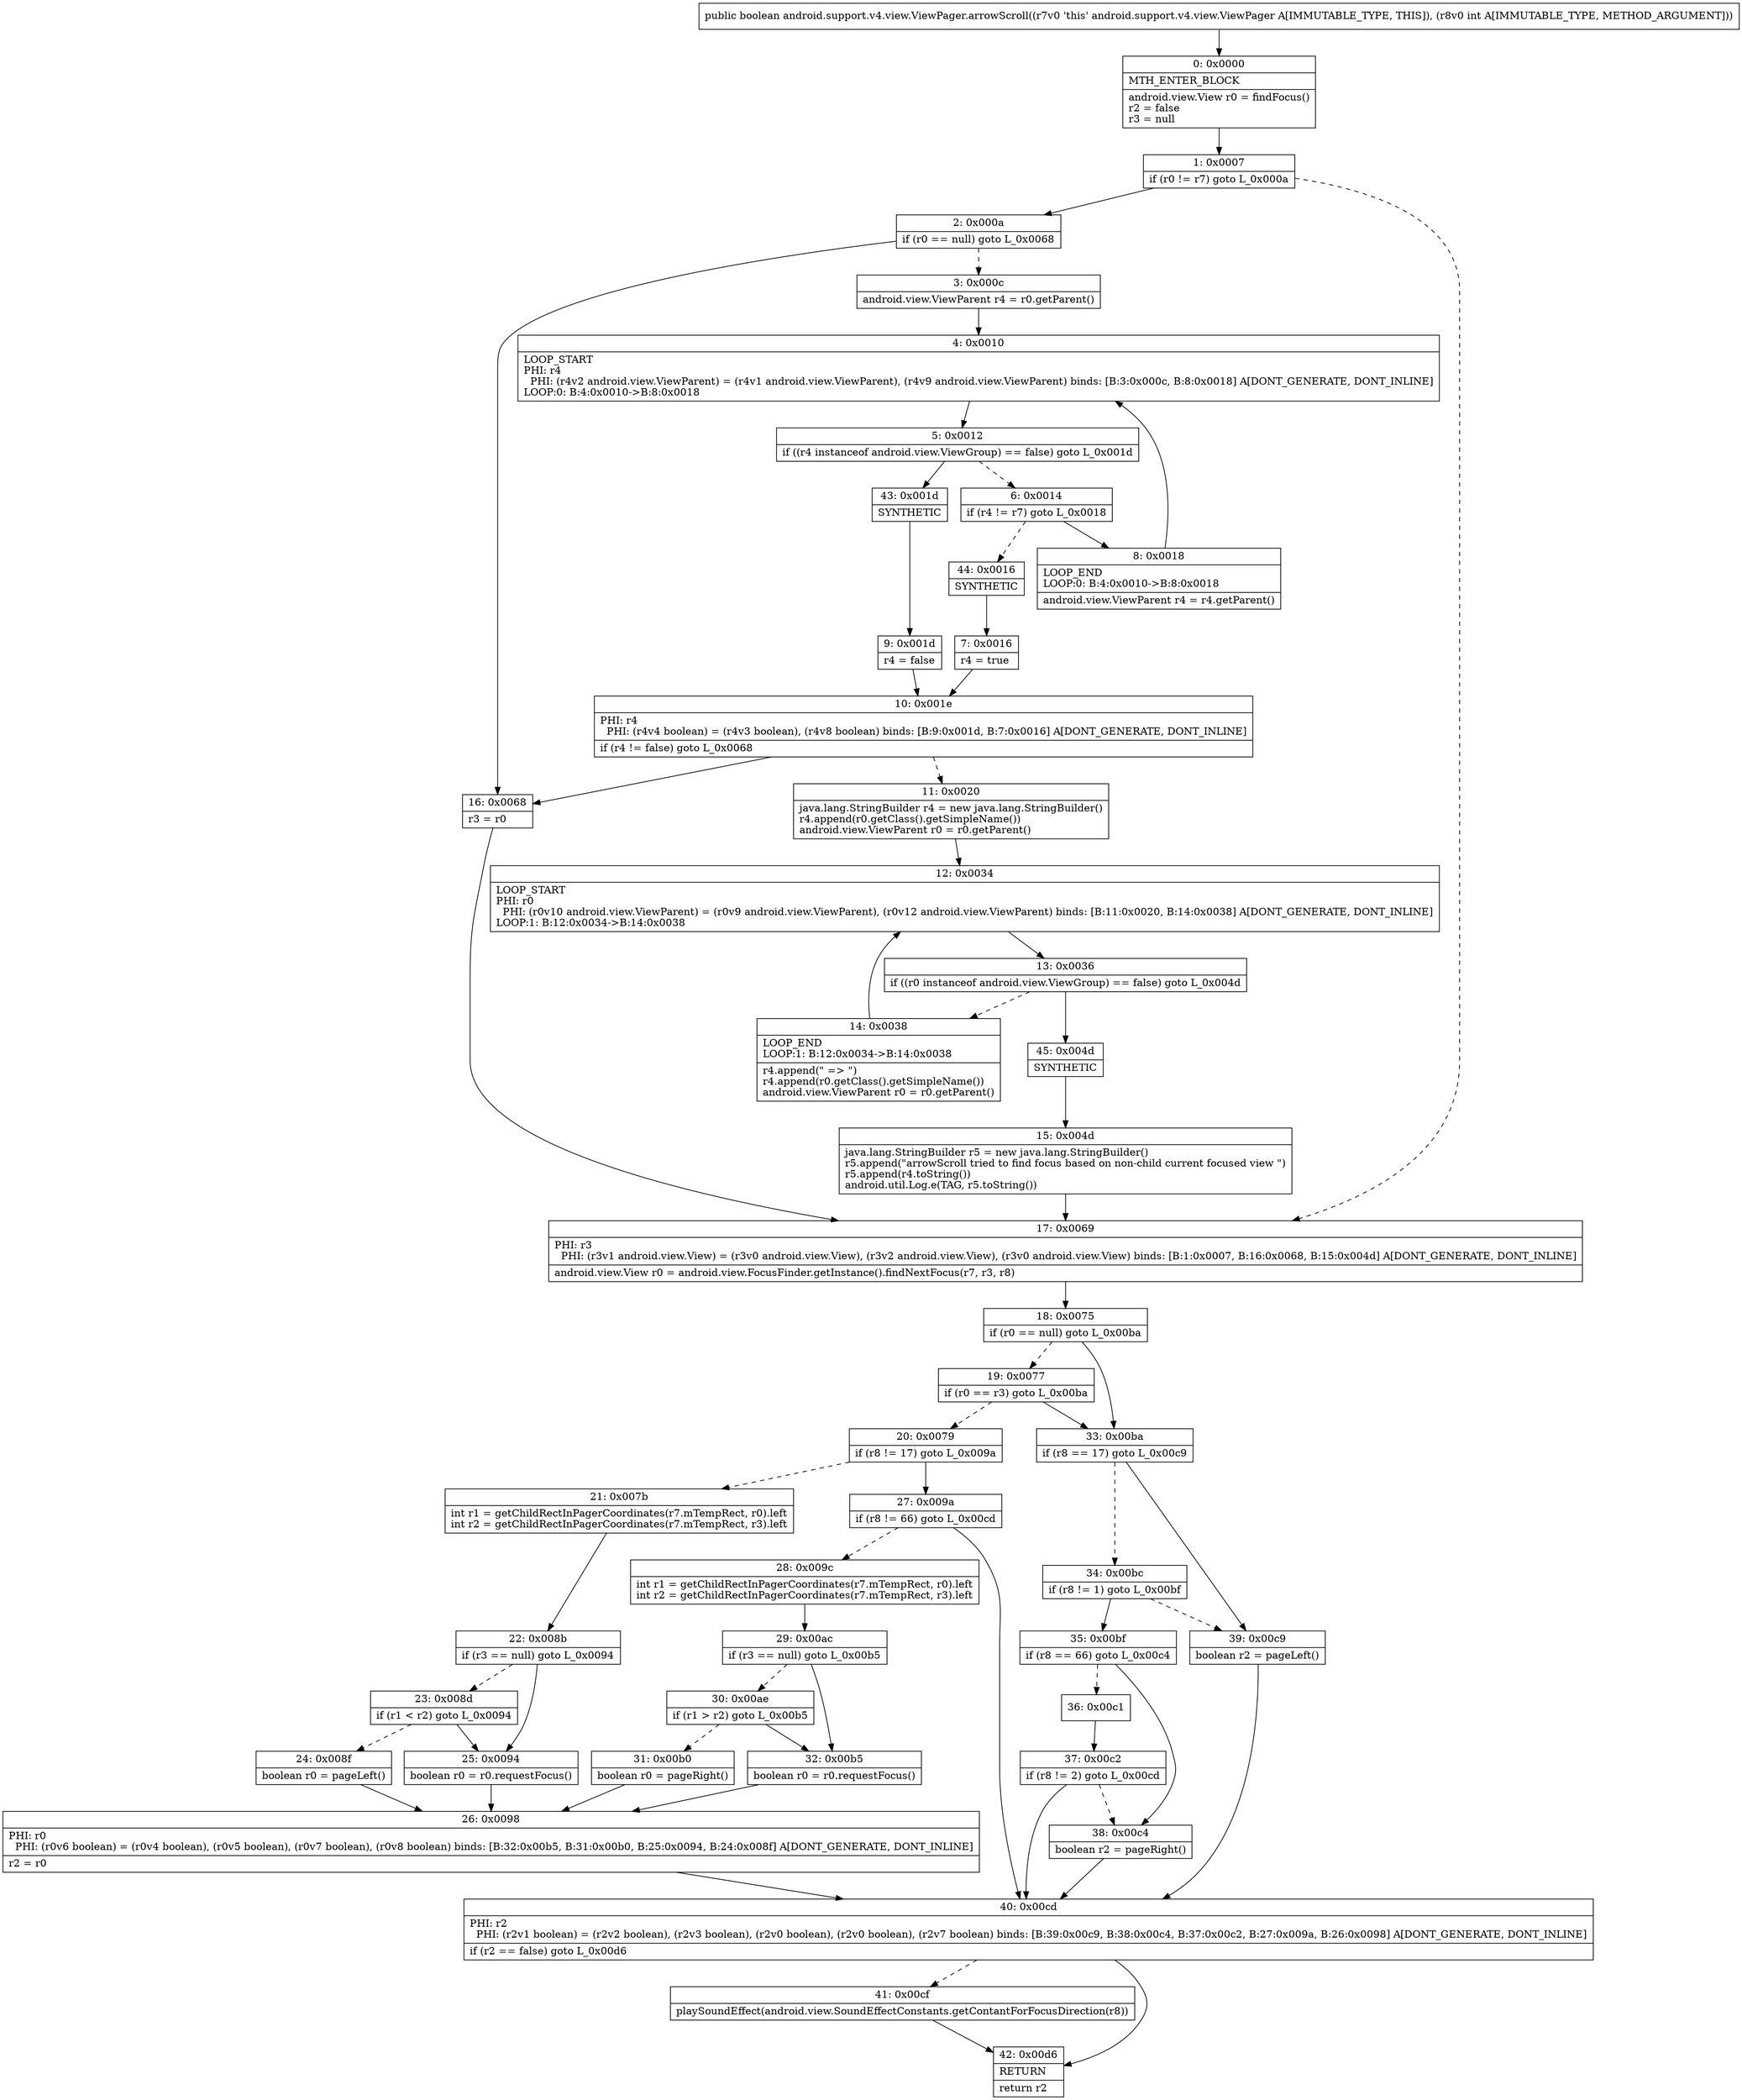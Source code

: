digraph "CFG forandroid.support.v4.view.ViewPager.arrowScroll(I)Z" {
Node_0 [shape=record,label="{0\:\ 0x0000|MTH_ENTER_BLOCK\l|android.view.View r0 = findFocus()\lr2 = false\lr3 = null\l}"];
Node_1 [shape=record,label="{1\:\ 0x0007|if (r0 != r7) goto L_0x000a\l}"];
Node_2 [shape=record,label="{2\:\ 0x000a|if (r0 == null) goto L_0x0068\l}"];
Node_3 [shape=record,label="{3\:\ 0x000c|android.view.ViewParent r4 = r0.getParent()\l}"];
Node_4 [shape=record,label="{4\:\ 0x0010|LOOP_START\lPHI: r4 \l  PHI: (r4v2 android.view.ViewParent) = (r4v1 android.view.ViewParent), (r4v9 android.view.ViewParent) binds: [B:3:0x000c, B:8:0x0018] A[DONT_GENERATE, DONT_INLINE]\lLOOP:0: B:4:0x0010\-\>B:8:0x0018\l}"];
Node_5 [shape=record,label="{5\:\ 0x0012|if ((r4 instanceof android.view.ViewGroup) == false) goto L_0x001d\l}"];
Node_6 [shape=record,label="{6\:\ 0x0014|if (r4 != r7) goto L_0x0018\l}"];
Node_7 [shape=record,label="{7\:\ 0x0016|r4 = true\l}"];
Node_8 [shape=record,label="{8\:\ 0x0018|LOOP_END\lLOOP:0: B:4:0x0010\-\>B:8:0x0018\l|android.view.ViewParent r4 = r4.getParent()\l}"];
Node_9 [shape=record,label="{9\:\ 0x001d|r4 = false\l}"];
Node_10 [shape=record,label="{10\:\ 0x001e|PHI: r4 \l  PHI: (r4v4 boolean) = (r4v3 boolean), (r4v8 boolean) binds: [B:9:0x001d, B:7:0x0016] A[DONT_GENERATE, DONT_INLINE]\l|if (r4 != false) goto L_0x0068\l}"];
Node_11 [shape=record,label="{11\:\ 0x0020|java.lang.StringBuilder r4 = new java.lang.StringBuilder()\lr4.append(r0.getClass().getSimpleName())\landroid.view.ViewParent r0 = r0.getParent()\l}"];
Node_12 [shape=record,label="{12\:\ 0x0034|LOOP_START\lPHI: r0 \l  PHI: (r0v10 android.view.ViewParent) = (r0v9 android.view.ViewParent), (r0v12 android.view.ViewParent) binds: [B:11:0x0020, B:14:0x0038] A[DONT_GENERATE, DONT_INLINE]\lLOOP:1: B:12:0x0034\-\>B:14:0x0038\l}"];
Node_13 [shape=record,label="{13\:\ 0x0036|if ((r0 instanceof android.view.ViewGroup) == false) goto L_0x004d\l}"];
Node_14 [shape=record,label="{14\:\ 0x0038|LOOP_END\lLOOP:1: B:12:0x0034\-\>B:14:0x0038\l|r4.append(\" =\> \")\lr4.append(r0.getClass().getSimpleName())\landroid.view.ViewParent r0 = r0.getParent()\l}"];
Node_15 [shape=record,label="{15\:\ 0x004d|java.lang.StringBuilder r5 = new java.lang.StringBuilder()\lr5.append(\"arrowScroll tried to find focus based on non\-child current focused view \")\lr5.append(r4.toString())\landroid.util.Log.e(TAG, r5.toString())\l}"];
Node_16 [shape=record,label="{16\:\ 0x0068|r3 = r0\l}"];
Node_17 [shape=record,label="{17\:\ 0x0069|PHI: r3 \l  PHI: (r3v1 android.view.View) = (r3v0 android.view.View), (r3v2 android.view.View), (r3v0 android.view.View) binds: [B:1:0x0007, B:16:0x0068, B:15:0x004d] A[DONT_GENERATE, DONT_INLINE]\l|android.view.View r0 = android.view.FocusFinder.getInstance().findNextFocus(r7, r3, r8)\l}"];
Node_18 [shape=record,label="{18\:\ 0x0075|if (r0 == null) goto L_0x00ba\l}"];
Node_19 [shape=record,label="{19\:\ 0x0077|if (r0 == r3) goto L_0x00ba\l}"];
Node_20 [shape=record,label="{20\:\ 0x0079|if (r8 != 17) goto L_0x009a\l}"];
Node_21 [shape=record,label="{21\:\ 0x007b|int r1 = getChildRectInPagerCoordinates(r7.mTempRect, r0).left\lint r2 = getChildRectInPagerCoordinates(r7.mTempRect, r3).left\l}"];
Node_22 [shape=record,label="{22\:\ 0x008b|if (r3 == null) goto L_0x0094\l}"];
Node_23 [shape=record,label="{23\:\ 0x008d|if (r1 \< r2) goto L_0x0094\l}"];
Node_24 [shape=record,label="{24\:\ 0x008f|boolean r0 = pageLeft()\l}"];
Node_25 [shape=record,label="{25\:\ 0x0094|boolean r0 = r0.requestFocus()\l}"];
Node_26 [shape=record,label="{26\:\ 0x0098|PHI: r0 \l  PHI: (r0v6 boolean) = (r0v4 boolean), (r0v5 boolean), (r0v7 boolean), (r0v8 boolean) binds: [B:32:0x00b5, B:31:0x00b0, B:25:0x0094, B:24:0x008f] A[DONT_GENERATE, DONT_INLINE]\l|r2 = r0\l}"];
Node_27 [shape=record,label="{27\:\ 0x009a|if (r8 != 66) goto L_0x00cd\l}"];
Node_28 [shape=record,label="{28\:\ 0x009c|int r1 = getChildRectInPagerCoordinates(r7.mTempRect, r0).left\lint r2 = getChildRectInPagerCoordinates(r7.mTempRect, r3).left\l}"];
Node_29 [shape=record,label="{29\:\ 0x00ac|if (r3 == null) goto L_0x00b5\l}"];
Node_30 [shape=record,label="{30\:\ 0x00ae|if (r1 \> r2) goto L_0x00b5\l}"];
Node_31 [shape=record,label="{31\:\ 0x00b0|boolean r0 = pageRight()\l}"];
Node_32 [shape=record,label="{32\:\ 0x00b5|boolean r0 = r0.requestFocus()\l}"];
Node_33 [shape=record,label="{33\:\ 0x00ba|if (r8 == 17) goto L_0x00c9\l}"];
Node_34 [shape=record,label="{34\:\ 0x00bc|if (r8 != 1) goto L_0x00bf\l}"];
Node_35 [shape=record,label="{35\:\ 0x00bf|if (r8 == 66) goto L_0x00c4\l}"];
Node_36 [shape=record,label="{36\:\ 0x00c1}"];
Node_37 [shape=record,label="{37\:\ 0x00c2|if (r8 != 2) goto L_0x00cd\l}"];
Node_38 [shape=record,label="{38\:\ 0x00c4|boolean r2 = pageRight()\l}"];
Node_39 [shape=record,label="{39\:\ 0x00c9|boolean r2 = pageLeft()\l}"];
Node_40 [shape=record,label="{40\:\ 0x00cd|PHI: r2 \l  PHI: (r2v1 boolean) = (r2v2 boolean), (r2v3 boolean), (r2v0 boolean), (r2v0 boolean), (r2v7 boolean) binds: [B:39:0x00c9, B:38:0x00c4, B:37:0x00c2, B:27:0x009a, B:26:0x0098] A[DONT_GENERATE, DONT_INLINE]\l|if (r2 == false) goto L_0x00d6\l}"];
Node_41 [shape=record,label="{41\:\ 0x00cf|playSoundEffect(android.view.SoundEffectConstants.getContantForFocusDirection(r8))\l}"];
Node_42 [shape=record,label="{42\:\ 0x00d6|RETURN\l|return r2\l}"];
Node_43 [shape=record,label="{43\:\ 0x001d|SYNTHETIC\l}"];
Node_44 [shape=record,label="{44\:\ 0x0016|SYNTHETIC\l}"];
Node_45 [shape=record,label="{45\:\ 0x004d|SYNTHETIC\l}"];
MethodNode[shape=record,label="{public boolean android.support.v4.view.ViewPager.arrowScroll((r7v0 'this' android.support.v4.view.ViewPager A[IMMUTABLE_TYPE, THIS]), (r8v0 int A[IMMUTABLE_TYPE, METHOD_ARGUMENT])) }"];
MethodNode -> Node_0;
Node_0 -> Node_1;
Node_1 -> Node_2;
Node_1 -> Node_17[style=dashed];
Node_2 -> Node_3[style=dashed];
Node_2 -> Node_16;
Node_3 -> Node_4;
Node_4 -> Node_5;
Node_5 -> Node_6[style=dashed];
Node_5 -> Node_43;
Node_6 -> Node_8;
Node_6 -> Node_44[style=dashed];
Node_7 -> Node_10;
Node_8 -> Node_4;
Node_9 -> Node_10;
Node_10 -> Node_11[style=dashed];
Node_10 -> Node_16;
Node_11 -> Node_12;
Node_12 -> Node_13;
Node_13 -> Node_14[style=dashed];
Node_13 -> Node_45;
Node_14 -> Node_12;
Node_15 -> Node_17;
Node_16 -> Node_17;
Node_17 -> Node_18;
Node_18 -> Node_19[style=dashed];
Node_18 -> Node_33;
Node_19 -> Node_20[style=dashed];
Node_19 -> Node_33;
Node_20 -> Node_21[style=dashed];
Node_20 -> Node_27;
Node_21 -> Node_22;
Node_22 -> Node_23[style=dashed];
Node_22 -> Node_25;
Node_23 -> Node_24[style=dashed];
Node_23 -> Node_25;
Node_24 -> Node_26;
Node_25 -> Node_26;
Node_26 -> Node_40;
Node_27 -> Node_28[style=dashed];
Node_27 -> Node_40;
Node_28 -> Node_29;
Node_29 -> Node_30[style=dashed];
Node_29 -> Node_32;
Node_30 -> Node_31[style=dashed];
Node_30 -> Node_32;
Node_31 -> Node_26;
Node_32 -> Node_26;
Node_33 -> Node_34[style=dashed];
Node_33 -> Node_39;
Node_34 -> Node_35;
Node_34 -> Node_39[style=dashed];
Node_35 -> Node_36[style=dashed];
Node_35 -> Node_38;
Node_36 -> Node_37;
Node_37 -> Node_38[style=dashed];
Node_37 -> Node_40;
Node_38 -> Node_40;
Node_39 -> Node_40;
Node_40 -> Node_41[style=dashed];
Node_40 -> Node_42;
Node_41 -> Node_42;
Node_43 -> Node_9;
Node_44 -> Node_7;
Node_45 -> Node_15;
}

